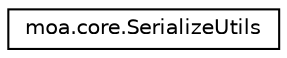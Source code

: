 digraph G
{
  edge [fontname="Helvetica",fontsize="10",labelfontname="Helvetica",labelfontsize="10"];
  node [fontname="Helvetica",fontsize="10",shape=record];
  rankdir=LR;
  Node1 [label="moa.core.SerializeUtils",height=0.2,width=0.4,color="black", fillcolor="white", style="filled",URL="$classmoa_1_1core_1_1SerializeUtils.html",tooltip="Class implementing some serialize utility methods."];
}
